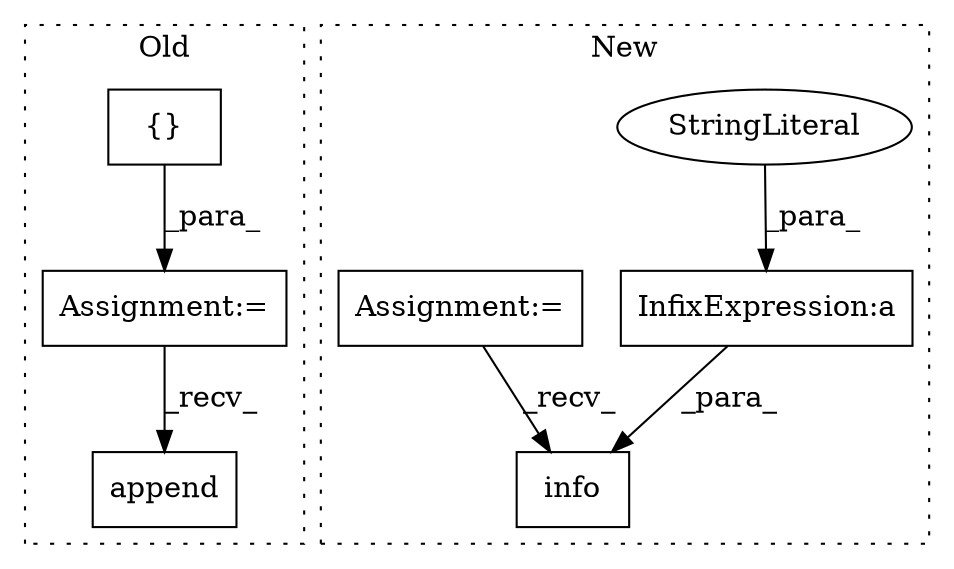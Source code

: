 digraph G {
subgraph cluster0 {
1 [label="append" a="32" s="4436,4467" l="7,1" shape="box"];
3 [label="{}" a="4" s="3467" l="2" shape="box"];
4 [label="Assignment:=" a="7" s="3453" l="1" shape="box"];
label = "Old";
style="dotted";
}
subgraph cluster1 {
2 [label="info" a="32" s="4599,4635" l="5,1" shape="box"];
5 [label="InfixExpression:a" a="27" s="4621" l="3" shape="box"];
6 [label="StringLiteral" a="45" s="4604" l="17" shape="ellipse"];
7 [label="Assignment:=" a="7" s="3238" l="3" shape="box"];
label = "New";
style="dotted";
}
3 -> 4 [label="_para_"];
4 -> 1 [label="_recv_"];
5 -> 2 [label="_para_"];
6 -> 5 [label="_para_"];
7 -> 2 [label="_recv_"];
}
